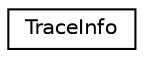 digraph G
{
  edge [fontname="Helvetica",fontsize="10",labelfontname="Helvetica",labelfontsize="10"];
  node [fontname="Helvetica",fontsize="10",shape=record];
  rankdir="LR";
  Node1 [label="TraceInfo",height=0.2,width=0.4,color="black", fillcolor="white", style="filled",URL="$class_trace_info.html"];
}

